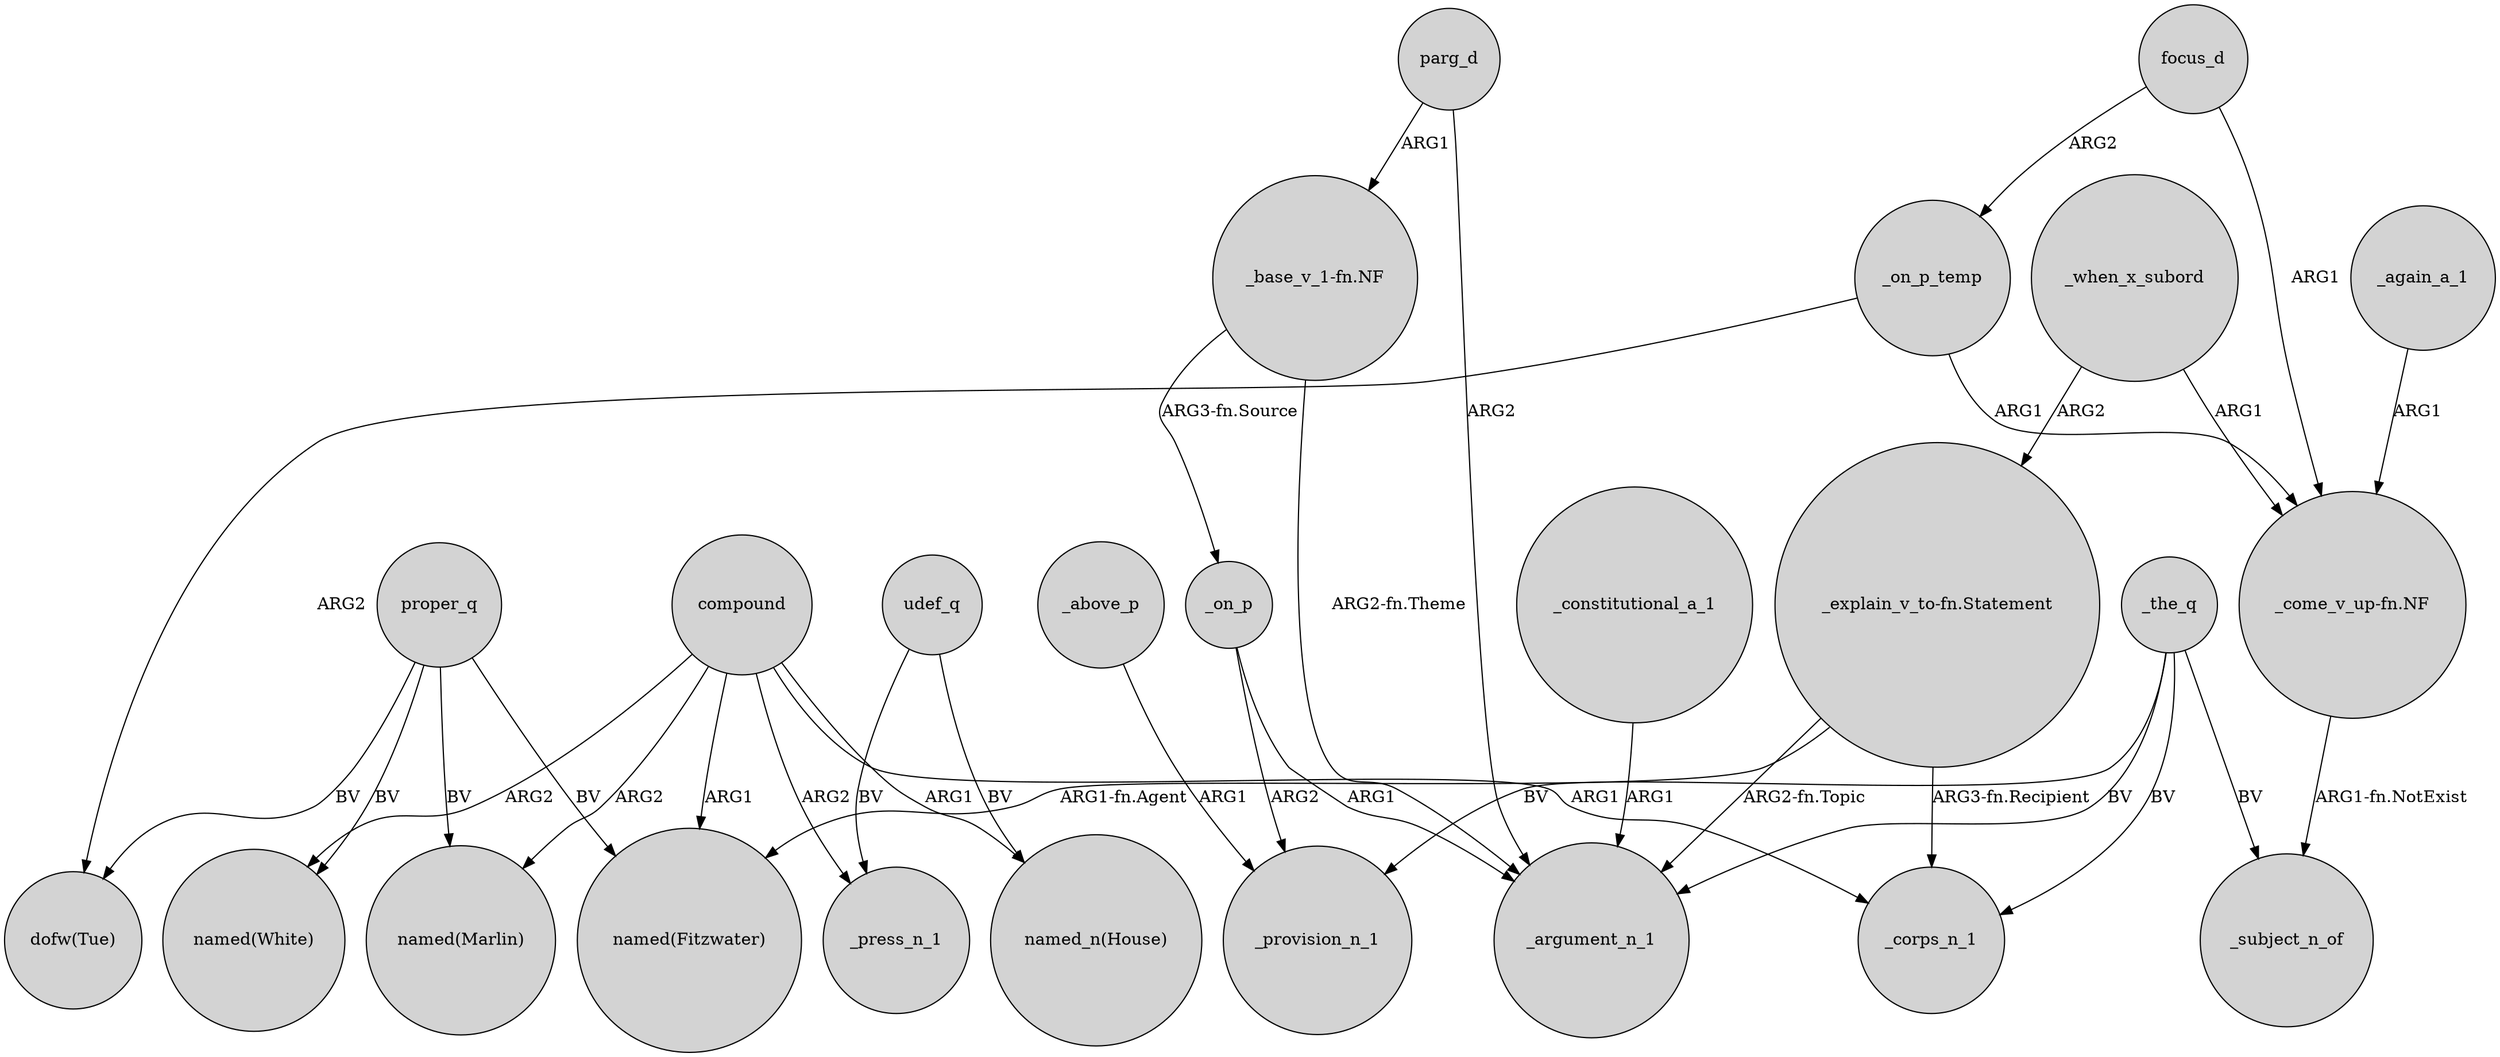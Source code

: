 digraph {
	node [shape=circle style=filled]
	compound -> "named(Marlin)" [label=ARG2]
	udef_q -> "named_n(House)" [label=BV]
	_the_q -> _corps_n_1 [label=BV]
	_above_p -> _provision_n_1 [label=ARG1]
	udef_q -> _press_n_1 [label=BV]
	_when_x_subord -> "_come_v_up-fn.NF" [label=ARG1]
	compound -> "named(White)" [label=ARG2]
	compound -> "named(Fitzwater)" [label=ARG1]
	proper_q -> "named(Marlin)" [label=BV]
	proper_q -> "dofw(Tue)" [label=BV]
	"_come_v_up-fn.NF" -> _subject_n_of [label="ARG1-fn.NotExist"]
	compound -> "named_n(House)" [label=ARG1]
	focus_d -> _on_p_temp [label=ARG2]
	"_explain_v_to-fn.Statement" -> "named(Fitzwater)" [label="ARG1-fn.Agent"]
	_the_q -> _subject_n_of [label=BV]
	_on_p_temp -> "dofw(Tue)" [label=ARG2]
	"_base_v_1-fn.NF" -> _on_p [label="ARG3-fn.Source"]
	proper_q -> "named(White)" [label=BV]
	focus_d -> "_come_v_up-fn.NF" [label=ARG1]
	_on_p -> _argument_n_1 [label=ARG1]
	compound -> _corps_n_1 [label=ARG1]
	_on_p_temp -> "_come_v_up-fn.NF" [label=ARG1]
	"_base_v_1-fn.NF" -> _argument_n_1 [label="ARG2-fn.Theme"]
	_the_q -> _provision_n_1 [label=BV]
	"_explain_v_to-fn.Statement" -> _argument_n_1 [label="ARG2-fn.Topic"]
	_again_a_1 -> "_come_v_up-fn.NF" [label=ARG1]
	compound -> _press_n_1 [label=ARG2]
	_on_p -> _provision_n_1 [label=ARG2]
	"_explain_v_to-fn.Statement" -> _corps_n_1 [label="ARG3-fn.Recipient"]
	_the_q -> _argument_n_1 [label=BV]
	parg_d -> _argument_n_1 [label=ARG2]
	parg_d -> "_base_v_1-fn.NF" [label=ARG1]
	proper_q -> "named(Fitzwater)" [label=BV]
	_constitutional_a_1 -> _argument_n_1 [label=ARG1]
	_when_x_subord -> "_explain_v_to-fn.Statement" [label=ARG2]
}
